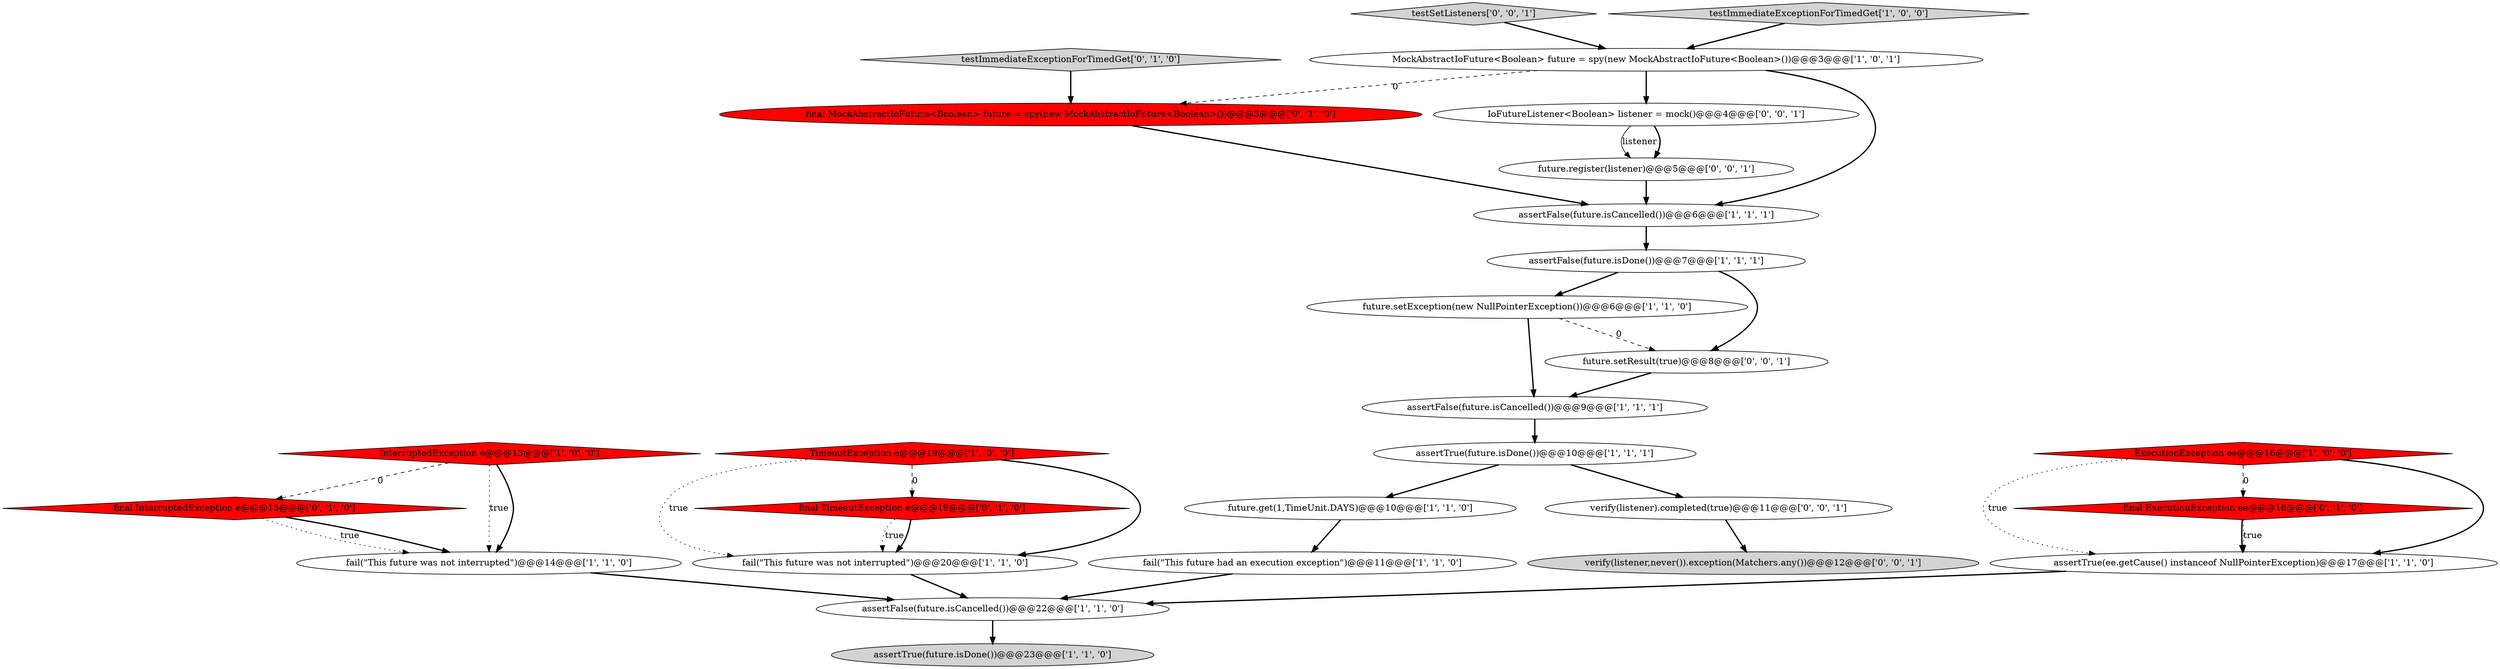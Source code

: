 digraph {
21 [style = filled, label = "final TimeoutException e@@@19@@@['0', '1', '0']", fillcolor = red, shape = diamond image = "AAA1AAABBB2BBB"];
10 [style = filled, label = "future.setException(new NullPointerException())@@@6@@@['1', '1', '0']", fillcolor = white, shape = ellipse image = "AAA0AAABBB1BBB"];
0 [style = filled, label = "future.get(1,TimeUnit.DAYS)@@@10@@@['1', '1', '0']", fillcolor = white, shape = ellipse image = "AAA0AAABBB1BBB"];
26 [style = filled, label = "verify(listener).completed(true)@@@11@@@['0', '0', '1']", fillcolor = white, shape = ellipse image = "AAA0AAABBB3BBB"];
13 [style = filled, label = "InterruptedException e@@@13@@@['1', '0', '0']", fillcolor = red, shape = diamond image = "AAA1AAABBB1BBB"];
20 [style = filled, label = "testImmediateExceptionForTimedGet['0', '1', '0']", fillcolor = lightgray, shape = diamond image = "AAA0AAABBB2BBB"];
4 [style = filled, label = "MockAbstractIoFuture<Boolean> future = spy(new MockAbstractIoFuture<Boolean>())@@@3@@@['1', '0', '1']", fillcolor = white, shape = ellipse image = "AAA0AAABBB1BBB"];
16 [style = filled, label = "fail(\"This future was not interrupted\")@@@14@@@['1', '1', '0']", fillcolor = white, shape = ellipse image = "AAA0AAABBB1BBB"];
19 [style = filled, label = "final MockAbstractIoFuture<Boolean> future = spy(new MockAbstractIoFuture<Boolean>())@@@3@@@['0', '1', '0']", fillcolor = red, shape = ellipse image = "AAA1AAABBB2BBB"];
23 [style = filled, label = "future.setResult(true)@@@8@@@['0', '0', '1']", fillcolor = white, shape = ellipse image = "AAA0AAABBB3BBB"];
9 [style = filled, label = "assertFalse(future.isCancelled())@@@22@@@['1', '1', '0']", fillcolor = white, shape = ellipse image = "AAA0AAABBB1BBB"];
27 [style = filled, label = "IoFutureListener<Boolean> listener = mock()@@@4@@@['0', '0', '1']", fillcolor = white, shape = ellipse image = "AAA0AAABBB3BBB"];
7 [style = filled, label = "TimeoutException e@@@19@@@['1', '0', '0']", fillcolor = red, shape = diamond image = "AAA1AAABBB1BBB"];
14 [style = filled, label = "assertFalse(future.isCancelled())@@@6@@@['1', '1', '1']", fillcolor = white, shape = ellipse image = "AAA0AAABBB1BBB"];
11 [style = filled, label = "fail(\"This future was not interrupted\")@@@20@@@['1', '1', '0']", fillcolor = white, shape = ellipse image = "AAA0AAABBB1BBB"];
22 [style = filled, label = "testSetListeners['0', '0', '1']", fillcolor = lightgray, shape = diamond image = "AAA0AAABBB3BBB"];
6 [style = filled, label = "fail(\"This future had an execution exception\")@@@11@@@['1', '1', '0']", fillcolor = white, shape = ellipse image = "AAA0AAABBB1BBB"];
5 [style = filled, label = "assertFalse(future.isCancelled())@@@9@@@['1', '1', '1']", fillcolor = white, shape = ellipse image = "AAA0AAABBB1BBB"];
3 [style = filled, label = "assertTrue(ee.getCause() instanceof NullPointerException)@@@17@@@['1', '1', '0']", fillcolor = white, shape = ellipse image = "AAA0AAABBB1BBB"];
25 [style = filled, label = "verify(listener,never()).exception(Matchers.any())@@@12@@@['0', '0', '1']", fillcolor = lightgray, shape = ellipse image = "AAA0AAABBB3BBB"];
15 [style = filled, label = "assertFalse(future.isDone())@@@7@@@['1', '1', '1']", fillcolor = white, shape = ellipse image = "AAA0AAABBB1BBB"];
12 [style = filled, label = "assertTrue(future.isDone())@@@10@@@['1', '1', '1']", fillcolor = white, shape = ellipse image = "AAA0AAABBB1BBB"];
18 [style = filled, label = "final ExecutionException ee@@@16@@@['0', '1', '0']", fillcolor = red, shape = diamond image = "AAA1AAABBB2BBB"];
2 [style = filled, label = "testImmediateExceptionForTimedGet['1', '0', '0']", fillcolor = lightgray, shape = diamond image = "AAA0AAABBB1BBB"];
17 [style = filled, label = "final InterruptedException e@@@13@@@['0', '1', '0']", fillcolor = red, shape = diamond image = "AAA1AAABBB2BBB"];
8 [style = filled, label = "assertTrue(future.isDone())@@@23@@@['1', '1', '0']", fillcolor = lightgray, shape = ellipse image = "AAA0AAABBB1BBB"];
1 [style = filled, label = "ExecutionException ee@@@16@@@['1', '0', '0']", fillcolor = red, shape = diamond image = "AAA1AAABBB1BBB"];
24 [style = filled, label = "future.register(listener)@@@5@@@['0', '0', '1']", fillcolor = white, shape = ellipse image = "AAA0AAABBB3BBB"];
15->23 [style = bold, label=""];
18->3 [style = bold, label=""];
13->16 [style = dotted, label="true"];
15->10 [style = bold, label=""];
4->14 [style = bold, label=""];
7->11 [style = bold, label=""];
7->21 [style = dashed, label="0"];
23->5 [style = bold, label=""];
21->11 [style = dotted, label="true"];
0->6 [style = bold, label=""];
26->25 [style = bold, label=""];
1->3 [style = bold, label=""];
13->17 [style = dashed, label="0"];
1->18 [style = dashed, label="0"];
12->26 [style = bold, label=""];
11->9 [style = bold, label=""];
9->8 [style = bold, label=""];
12->0 [style = bold, label=""];
2->4 [style = bold, label=""];
13->16 [style = bold, label=""];
24->14 [style = bold, label=""];
22->4 [style = bold, label=""];
1->3 [style = dotted, label="true"];
17->16 [style = dotted, label="true"];
3->9 [style = bold, label=""];
10->5 [style = bold, label=""];
19->14 [style = bold, label=""];
7->11 [style = dotted, label="true"];
5->12 [style = bold, label=""];
21->11 [style = bold, label=""];
4->27 [style = bold, label=""];
18->3 [style = dotted, label="true"];
4->19 [style = dashed, label="0"];
14->15 [style = bold, label=""];
27->24 [style = bold, label=""];
6->9 [style = bold, label=""];
20->19 [style = bold, label=""];
10->23 [style = dashed, label="0"];
27->24 [style = solid, label="listener"];
16->9 [style = bold, label=""];
17->16 [style = bold, label=""];
}
